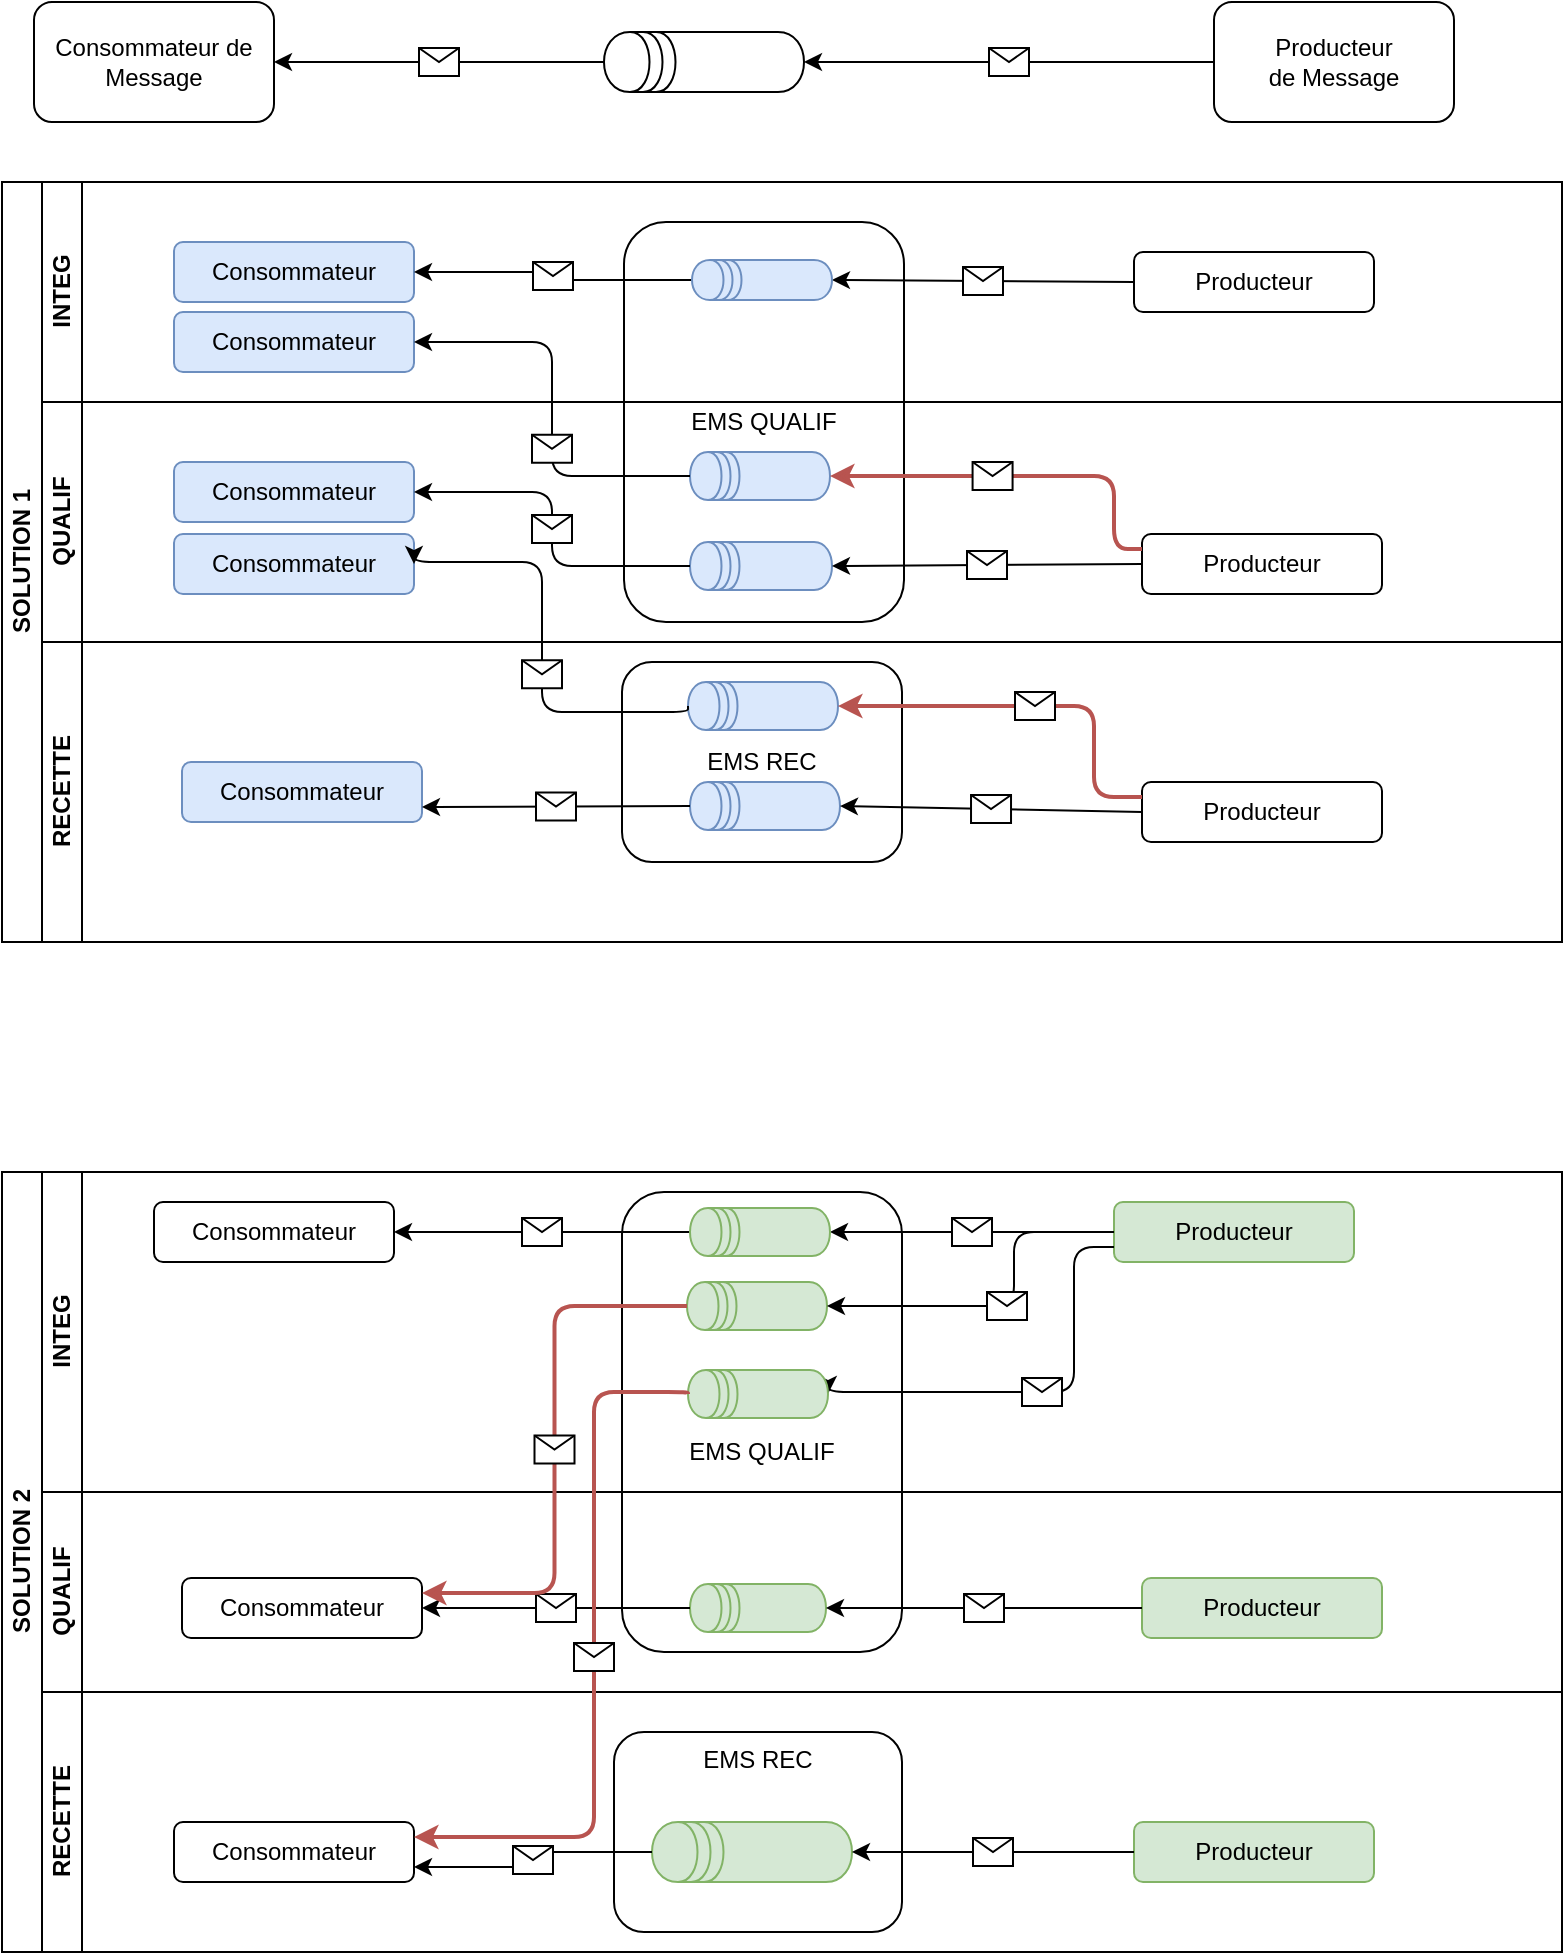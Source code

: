 <mxfile version="14.2.7" type="github">
  <diagram id="DB7DYyGe6dCBV-LKf9_g" name="Page-1">
    <mxGraphModel dx="1117" dy="537" grid="1" gridSize="10" guides="1" tooltips="1" connect="1" arrows="1" fold="1" page="1" pageScale="1" pageWidth="827" pageHeight="1169" math="0" shadow="0">
      <root>
        <mxCell id="0" />
        <mxCell id="1" parent="0" />
        <mxCell id="XuUBlldkIkATHeK3EOdW-46" value="EMS QUALIF" style="rounded=1;whiteSpace=wrap;html=1;" vertex="1" parent="1">
          <mxGeometry x="335" y="130" width="140" height="200" as="geometry" />
        </mxCell>
        <mxCell id="Vw3KiEQnQfza69MFVmrH-1" value="Consommateur de Message" style="rounded=1;whiteSpace=wrap;html=1;" parent="1" vertex="1">
          <mxGeometry x="40" y="20" width="120" height="60" as="geometry" />
        </mxCell>
        <mxCell id="Vw3KiEQnQfza69MFVmrH-3" value="&lt;div&gt;Producteur&lt;/div&gt;&lt;div&gt;de Message&lt;br&gt;&lt;/div&gt;" style="rounded=1;whiteSpace=wrap;html=1;" parent="1" vertex="1">
          <mxGeometry x="630" y="20" width="120" height="60" as="geometry" />
        </mxCell>
        <mxCell id="Vw3KiEQnQfza69MFVmrH-16" value="" style="shape=datastore;whiteSpace=wrap;html=1;rotation=-90;" parent="1" vertex="1">
          <mxGeometry x="360" width="30" height="100" as="geometry" />
        </mxCell>
        <mxCell id="yvAMT9Jdo3WJvmyWWWsH-12" value="SOLUTION 1" style="swimlane;html=1;childLayout=stackLayout;resizeParent=1;resizeParentMax=0;horizontal=0;startSize=20;horizontalStack=0;" parent="1" vertex="1">
          <mxGeometry x="24" y="110" width="780" height="380" as="geometry" />
        </mxCell>
        <mxCell id="yvAMT9Jdo3WJvmyWWWsH-13" value="INTEG" style="swimlane;html=1;startSize=20;horizontal=0;" parent="yvAMT9Jdo3WJvmyWWWsH-12" vertex="1">
          <mxGeometry x="20" width="760" height="110" as="geometry" />
        </mxCell>
        <mxCell id="fmMvQ1CZ4i4TI4SBkcEm-39" value="Consommateur" style="rounded=1;whiteSpace=wrap;html=1;fillColor=#dae8fc;strokeColor=#6c8ebf;" parent="yvAMT9Jdo3WJvmyWWWsH-13" vertex="1">
          <mxGeometry x="66" y="30" width="120" height="30" as="geometry" />
        </mxCell>
        <mxCell id="fmMvQ1CZ4i4TI4SBkcEm-40" value="Producteur" style="rounded=1;whiteSpace=wrap;html=1;" parent="yvAMT9Jdo3WJvmyWWWsH-13" vertex="1">
          <mxGeometry x="546" y="35" width="120" height="30" as="geometry" />
        </mxCell>
        <mxCell id="fmMvQ1CZ4i4TI4SBkcEm-42" value="" style="endArrow=classic;html=1;strokeColor=#000000;entryX=1;entryY=0.5;entryDx=0;entryDy=0;exitX=0.5;exitY=0;exitDx=0;exitDy=0;edgeStyle=orthogonalEdgeStyle;" parent="yvAMT9Jdo3WJvmyWWWsH-13" source="fmMvQ1CZ4i4TI4SBkcEm-41" target="fmMvQ1CZ4i4TI4SBkcEm-39" edge="1">
          <mxGeometry relative="1" as="geometry">
            <mxPoint x="385" y="122" as="sourcePoint" />
            <mxPoint x="285" y="122" as="targetPoint" />
          </mxGeometry>
        </mxCell>
        <mxCell id="fmMvQ1CZ4i4TI4SBkcEm-43" value="" style="shape=message;html=1;outlineConnect=0;" parent="fmMvQ1CZ4i4TI4SBkcEm-42" vertex="1">
          <mxGeometry width="20" height="14" relative="1" as="geometry">
            <mxPoint x="-10" y="-7" as="offset" />
          </mxGeometry>
        </mxCell>
        <mxCell id="fmMvQ1CZ4i4TI4SBkcEm-44" value="" style="endArrow=classic;html=1;strokeColor=#000000;entryX=0.5;entryY=1;entryDx=0;entryDy=0;exitX=0;exitY=0.5;exitDx=0;exitDy=0;" parent="yvAMT9Jdo3WJvmyWWWsH-13" source="fmMvQ1CZ4i4TI4SBkcEm-40" target="fmMvQ1CZ4i4TI4SBkcEm-41" edge="1">
          <mxGeometry relative="1" as="geometry">
            <mxPoint x="590" y="92" as="sourcePoint" />
            <mxPoint x="425" y="92" as="targetPoint" />
          </mxGeometry>
        </mxCell>
        <mxCell id="fmMvQ1CZ4i4TI4SBkcEm-45" value="" style="shape=message;html=1;outlineConnect=0;" parent="fmMvQ1CZ4i4TI4SBkcEm-44" vertex="1">
          <mxGeometry width="20" height="14" relative="1" as="geometry">
            <mxPoint x="-10" y="-7" as="offset" />
          </mxGeometry>
        </mxCell>
        <mxCell id="fmMvQ1CZ4i4TI4SBkcEm-41" value="" style="shape=datastore;whiteSpace=wrap;html=1;rotation=-90;fillColor=#dae8fc;strokeColor=#6c8ebf;" parent="yvAMT9Jdo3WJvmyWWWsH-13" vertex="1">
          <mxGeometry x="350" y="14" width="20" height="70" as="geometry" />
        </mxCell>
        <mxCell id="XuUBlldkIkATHeK3EOdW-52" value="Consommateur" style="rounded=1;whiteSpace=wrap;html=1;fillColor=#dae8fc;strokeColor=#6c8ebf;" vertex="1" parent="yvAMT9Jdo3WJvmyWWWsH-13">
          <mxGeometry x="66" y="65" width="120" height="30" as="geometry" />
        </mxCell>
        <mxCell id="yvAMT9Jdo3WJvmyWWWsH-14" value="QUALIF" style="swimlane;html=1;startSize=20;horizontal=0;" parent="yvAMT9Jdo3WJvmyWWWsH-12" vertex="1">
          <mxGeometry x="20" y="110" width="760" height="120" as="geometry" />
        </mxCell>
        <mxCell id="fmMvQ1CZ4i4TI4SBkcEm-46" value="Consommateur" style="rounded=1;whiteSpace=wrap;html=1;fillColor=#dae8fc;strokeColor=#6c8ebf;" parent="yvAMT9Jdo3WJvmyWWWsH-14" vertex="1">
          <mxGeometry x="66" y="30" width="120" height="30" as="geometry" />
        </mxCell>
        <mxCell id="fmMvQ1CZ4i4TI4SBkcEm-47" value="Producteur" style="rounded=1;whiteSpace=wrap;html=1;" parent="yvAMT9Jdo3WJvmyWWWsH-14" vertex="1">
          <mxGeometry x="550" y="66" width="120" height="30" as="geometry" />
        </mxCell>
        <mxCell id="fmMvQ1CZ4i4TI4SBkcEm-48" value="" style="shape=datastore;whiteSpace=wrap;html=1;rotation=-90;fillColor=#dae8fc;strokeColor=#6c8ebf;" parent="yvAMT9Jdo3WJvmyWWWsH-14" vertex="1">
          <mxGeometry x="347.5" y="46.5" width="24" height="71" as="geometry" />
        </mxCell>
        <mxCell id="fmMvQ1CZ4i4TI4SBkcEm-49" value="" style="endArrow=classic;html=1;strokeColor=#000000;exitX=0.5;exitY=0;exitDx=0;exitDy=0;entryX=1;entryY=0.5;entryDx=0;entryDy=0;edgeStyle=orthogonalEdgeStyle;" parent="yvAMT9Jdo3WJvmyWWWsH-14" source="fmMvQ1CZ4i4TI4SBkcEm-48" edge="1" target="fmMvQ1CZ4i4TI4SBkcEm-46">
          <mxGeometry relative="1" as="geometry">
            <mxPoint x="345" y="-518" as="sourcePoint" />
            <mxPoint x="186" y="81" as="targetPoint" />
          </mxGeometry>
        </mxCell>
        <mxCell id="fmMvQ1CZ4i4TI4SBkcEm-50" value="" style="shape=message;html=1;outlineConnect=0;" parent="fmMvQ1CZ4i4TI4SBkcEm-49" vertex="1">
          <mxGeometry width="20" height="14" relative="1" as="geometry">
            <mxPoint x="-10" y="-7" as="offset" />
          </mxGeometry>
        </mxCell>
        <mxCell id="fmMvQ1CZ4i4TI4SBkcEm-51" value="" style="endArrow=classic;html=1;strokeColor=#000000;entryX=0.5;entryY=1;entryDx=0;entryDy=0;exitX=0;exitY=0.5;exitDx=0;exitDy=0;" parent="yvAMT9Jdo3WJvmyWWWsH-14" source="fmMvQ1CZ4i4TI4SBkcEm-47" target="fmMvQ1CZ4i4TI4SBkcEm-48" edge="1">
          <mxGeometry relative="1" as="geometry">
            <mxPoint x="550" y="-557" as="sourcePoint" />
            <mxPoint x="385" y="-557" as="targetPoint" />
          </mxGeometry>
        </mxCell>
        <mxCell id="fmMvQ1CZ4i4TI4SBkcEm-52" value="" style="shape=message;html=1;outlineConnect=0;" parent="fmMvQ1CZ4i4TI4SBkcEm-51" vertex="1">
          <mxGeometry width="20" height="14" relative="1" as="geometry">
            <mxPoint x="-10" y="-7" as="offset" />
          </mxGeometry>
        </mxCell>
        <mxCell id="fmMvQ1CZ4i4TI4SBkcEm-62" value="" style="shape=datastore;whiteSpace=wrap;html=1;rotation=-90;fillColor=#dae8fc;strokeColor=#6c8ebf;" parent="yvAMT9Jdo3WJvmyWWWsH-14" vertex="1">
          <mxGeometry x="347" y="2" width="24" height="70" as="geometry" />
        </mxCell>
        <mxCell id="fmMvQ1CZ4i4TI4SBkcEm-60" value="" style="endArrow=classic;html=1;strokeColor=#b85450;entryX=0.5;entryY=1;entryDx=0;entryDy=0;exitX=0;exitY=0.25;exitDx=0;exitDy=0;edgeStyle=orthogonalEdgeStyle;fillColor=#f8cecc;strokeWidth=2;" parent="yvAMT9Jdo3WJvmyWWWsH-14" source="fmMvQ1CZ4i4TI4SBkcEm-47" target="fmMvQ1CZ4i4TI4SBkcEm-62" edge="1">
          <mxGeometry relative="1" as="geometry">
            <mxPoint x="546" y="-40" as="sourcePoint" />
            <mxPoint x="405" y="-40" as="targetPoint" />
            <Array as="points">
              <mxPoint x="536" y="73" />
              <mxPoint x="536" y="37" />
            </Array>
          </mxGeometry>
        </mxCell>
        <mxCell id="fmMvQ1CZ4i4TI4SBkcEm-61" value="" style="shape=message;html=1;outlineConnect=0;" parent="fmMvQ1CZ4i4TI4SBkcEm-60" vertex="1">
          <mxGeometry width="20" height="14" relative="1" as="geometry">
            <mxPoint x="-24.71" y="-7" as="offset" />
          </mxGeometry>
        </mxCell>
        <mxCell id="XuUBlldkIkATHeK3EOdW-56" value="Consommateur" style="rounded=1;whiteSpace=wrap;html=1;fillColor=#dae8fc;strokeColor=#6c8ebf;" vertex="1" parent="yvAMT9Jdo3WJvmyWWWsH-14">
          <mxGeometry x="66" y="66" width="120" height="30" as="geometry" />
        </mxCell>
        <mxCell id="yvAMT9Jdo3WJvmyWWWsH-15" value="RECETTE" style="swimlane;html=1;startSize=20;horizontal=0;" parent="yvAMT9Jdo3WJvmyWWWsH-12" vertex="1">
          <mxGeometry x="20" y="230" width="760" height="150" as="geometry" />
        </mxCell>
        <mxCell id="XuUBlldkIkATHeK3EOdW-1" value="EMS REC" style="rounded=1;whiteSpace=wrap;html=1;" vertex="1" parent="yvAMT9Jdo3WJvmyWWWsH-15">
          <mxGeometry x="290" y="10" width="140" height="100" as="geometry" />
        </mxCell>
        <mxCell id="fmMvQ1CZ4i4TI4SBkcEm-53" value="Consommateur" style="rounded=1;whiteSpace=wrap;html=1;fillColor=#dae8fc;strokeColor=#6c8ebf;" parent="yvAMT9Jdo3WJvmyWWWsH-15" vertex="1">
          <mxGeometry x="70" y="60" width="120" height="30" as="geometry" />
        </mxCell>
        <mxCell id="fmMvQ1CZ4i4TI4SBkcEm-54" value="Producteur" style="rounded=1;whiteSpace=wrap;html=1;" parent="yvAMT9Jdo3WJvmyWWWsH-15" vertex="1">
          <mxGeometry x="550" y="70" width="120" height="30" as="geometry" />
        </mxCell>
        <mxCell id="fmMvQ1CZ4i4TI4SBkcEm-55" value="" style="shape=datastore;whiteSpace=wrap;html=1;rotation=-90;fillColor=#dae8fc;strokeColor=#6c8ebf;" parent="yvAMT9Jdo3WJvmyWWWsH-15" vertex="1">
          <mxGeometry x="349.5" y="44.5" width="24" height="75" as="geometry" />
        </mxCell>
        <mxCell id="fmMvQ1CZ4i4TI4SBkcEm-56" value="" style="endArrow=classic;html=1;strokeColor=#000000;entryX=1;entryY=0.75;entryDx=0;entryDy=0;exitX=0.5;exitY=0;exitDx=0;exitDy=0;" parent="yvAMT9Jdo3WJvmyWWWsH-15" source="fmMvQ1CZ4i4TI4SBkcEm-55" target="fmMvQ1CZ4i4TI4SBkcEm-53" edge="1">
          <mxGeometry relative="1" as="geometry">
            <mxPoint x="345" y="-523" as="sourcePoint" />
            <mxPoint x="245" y="-523" as="targetPoint" />
          </mxGeometry>
        </mxCell>
        <mxCell id="fmMvQ1CZ4i4TI4SBkcEm-57" value="" style="shape=message;html=1;outlineConnect=0;" parent="fmMvQ1CZ4i4TI4SBkcEm-56" vertex="1">
          <mxGeometry width="20" height="14" relative="1" as="geometry">
            <mxPoint x="-10" y="-7" as="offset" />
          </mxGeometry>
        </mxCell>
        <mxCell id="fmMvQ1CZ4i4TI4SBkcEm-58" value="" style="endArrow=classic;html=1;strokeColor=#000000;entryX=0.5;entryY=1;entryDx=0;entryDy=0;exitX=0;exitY=0.5;exitDx=0;exitDy=0;" parent="yvAMT9Jdo3WJvmyWWWsH-15" source="fmMvQ1CZ4i4TI4SBkcEm-54" target="fmMvQ1CZ4i4TI4SBkcEm-55" edge="1">
          <mxGeometry relative="1" as="geometry">
            <mxPoint x="550" y="-553" as="sourcePoint" />
            <mxPoint x="385" y="-553" as="targetPoint" />
          </mxGeometry>
        </mxCell>
        <mxCell id="fmMvQ1CZ4i4TI4SBkcEm-59" value="" style="shape=message;html=1;outlineConnect=0;" parent="fmMvQ1CZ4i4TI4SBkcEm-58" vertex="1">
          <mxGeometry width="20" height="14" relative="1" as="geometry">
            <mxPoint x="-10" y="-7" as="offset" />
          </mxGeometry>
        </mxCell>
        <mxCell id="fmMvQ1CZ4i4TI4SBkcEm-65" value="" style="shape=datastore;whiteSpace=wrap;html=1;rotation=-90;fillColor=#dae8fc;strokeColor=#6c8ebf;" parent="yvAMT9Jdo3WJvmyWWWsH-15" vertex="1">
          <mxGeometry x="348.5" y="-5.5" width="24" height="75" as="geometry" />
        </mxCell>
        <mxCell id="XuUBlldkIkATHeK3EOdW-47" value="&lt;div&gt;&lt;br&gt;&lt;/div&gt;&lt;div&gt;&lt;br&gt;&lt;/div&gt;&lt;div&gt;EMS QUALIF&lt;/div&gt;" style="rounded=1;whiteSpace=wrap;html=1;verticalAlign=middle;" vertex="1" parent="yvAMT9Jdo3WJvmyWWWsH-15">
          <mxGeometry x="290" y="275" width="140" height="230" as="geometry" />
        </mxCell>
        <mxCell id="oGJNYj7Nt6y7PcLKT3CM-18" value="" style="shape=datastore;whiteSpace=wrap;html=1;rotation=-90;fillColor=#d5e8d4;strokeColor=#82b366;" parent="yvAMT9Jdo3WJvmyWWWsH-15" vertex="1">
          <mxGeometry x="345.5" y="297" width="24" height="70" as="geometry" />
        </mxCell>
        <mxCell id="oGJNYj7Nt6y7PcLKT3CM-13" value="" style="shape=datastore;whiteSpace=wrap;html=1;rotation=-90;fillColor=#d5e8d4;strokeColor=#82b366;" parent="yvAMT9Jdo3WJvmyWWWsH-15" vertex="1">
          <mxGeometry x="346" y="449" width="24" height="68" as="geometry" />
        </mxCell>
        <mxCell id="fmMvQ1CZ4i4TI4SBkcEm-70" value="" style="endArrow=classic;html=1;strokeColor=#b85450;entryX=0.5;entryY=1;entryDx=0;entryDy=0;edgeStyle=orthogonalEdgeStyle;fillColor=#f8cecc;strokeWidth=2;exitX=0;exitY=0.25;exitDx=0;exitDy=0;" parent="yvAMT9Jdo3WJvmyWWWsH-15" target="fmMvQ1CZ4i4TI4SBkcEm-65" edge="1" source="fmMvQ1CZ4i4TI4SBkcEm-54">
          <mxGeometry relative="1" as="geometry">
            <mxPoint x="546" y="-180" as="sourcePoint" />
            <mxPoint x="409" y="-50" as="targetPoint" />
            <Array as="points">
              <mxPoint x="526" y="78" />
              <mxPoint x="526" y="32" />
            </Array>
          </mxGeometry>
        </mxCell>
        <mxCell id="fmMvQ1CZ4i4TI4SBkcEm-71" value="" style="shape=message;html=1;outlineConnect=0;" parent="fmMvQ1CZ4i4TI4SBkcEm-70" vertex="1">
          <mxGeometry width="20" height="14" relative="1" as="geometry">
            <mxPoint x="-10" y="-7" as="offset" />
          </mxGeometry>
        </mxCell>
        <mxCell id="fmMvQ1CZ4i4TI4SBkcEm-63" value="" style="endArrow=classic;html=1;strokeColor=#000000;exitX=0.5;exitY=0;exitDx=0;exitDy=0;entryX=1;entryY=0.5;entryDx=0;entryDy=0;edgeStyle=orthogonalEdgeStyle;" parent="yvAMT9Jdo3WJvmyWWWsH-12" source="fmMvQ1CZ4i4TI4SBkcEm-62" target="XuUBlldkIkATHeK3EOdW-52" edge="1">
          <mxGeometry relative="1" as="geometry">
            <mxPoint x="329" y="200" as="sourcePoint" />
            <mxPoint x="210" y="200" as="targetPoint" />
          </mxGeometry>
        </mxCell>
        <mxCell id="fmMvQ1CZ4i4TI4SBkcEm-64" value="" style="shape=message;html=1;outlineConnect=0;" parent="fmMvQ1CZ4i4TI4SBkcEm-63" vertex="1">
          <mxGeometry width="20" height="14" relative="1" as="geometry">
            <mxPoint x="-10" y="12.86" as="offset" />
          </mxGeometry>
        </mxCell>
        <mxCell id="fmMvQ1CZ4i4TI4SBkcEm-66" value="" style="endArrow=classic;html=1;strokeColor=#000000;exitX=0.5;exitY=0;exitDx=0;exitDy=0;entryX=1;entryY=0.5;entryDx=0;entryDy=0;edgeStyle=orthogonalEdgeStyle;" parent="yvAMT9Jdo3WJvmyWWWsH-12" source="fmMvQ1CZ4i4TI4SBkcEm-65" target="XuUBlldkIkATHeK3EOdW-56" edge="1">
          <mxGeometry relative="1" as="geometry">
            <mxPoint x="333" y="115" as="sourcePoint" />
            <mxPoint x="214" y="157.5" as="targetPoint" />
            <Array as="points">
              <mxPoint x="343" y="265" />
              <mxPoint x="270" y="265" />
              <mxPoint x="270" y="190" />
              <mxPoint x="206" y="190" />
            </Array>
          </mxGeometry>
        </mxCell>
        <mxCell id="fmMvQ1CZ4i4TI4SBkcEm-67" value="" style="shape=message;html=1;outlineConnect=0;" parent="fmMvQ1CZ4i4TI4SBkcEm-66" vertex="1">
          <mxGeometry width="20" height="14" relative="1" as="geometry">
            <mxPoint x="-10" y="6.14" as="offset" />
          </mxGeometry>
        </mxCell>
        <mxCell id="yvAMT9Jdo3WJvmyWWWsH-21" value="" style="endArrow=classic;html=1;strokeColor=#000000;entryX=1;entryY=0.5;entryDx=0;entryDy=0;exitX=0.5;exitY=0;exitDx=0;exitDy=0;" parent="1" source="Vw3KiEQnQfza69MFVmrH-16" target="Vw3KiEQnQfza69MFVmrH-1" edge="1">
          <mxGeometry relative="1" as="geometry">
            <mxPoint x="400" y="122" as="sourcePoint" />
            <mxPoint x="300" y="122" as="targetPoint" />
          </mxGeometry>
        </mxCell>
        <mxCell id="yvAMT9Jdo3WJvmyWWWsH-22" value="" style="shape=message;html=1;outlineConnect=0;" parent="yvAMT9Jdo3WJvmyWWWsH-21" vertex="1">
          <mxGeometry width="20" height="14" relative="1" as="geometry">
            <mxPoint x="-10" y="-7" as="offset" />
          </mxGeometry>
        </mxCell>
        <mxCell id="yvAMT9Jdo3WJvmyWWWsH-23" value="" style="endArrow=classic;html=1;strokeColor=#000000;entryX=0.5;entryY=1;entryDx=0;entryDy=0;exitX=0;exitY=0.5;exitDx=0;exitDy=0;" parent="1" source="Vw3KiEQnQfza69MFVmrH-3" target="Vw3KiEQnQfza69MFVmrH-16" edge="1">
          <mxGeometry relative="1" as="geometry">
            <mxPoint x="605" y="92" as="sourcePoint" />
            <mxPoint x="440" y="92" as="targetPoint" />
          </mxGeometry>
        </mxCell>
        <mxCell id="yvAMT9Jdo3WJvmyWWWsH-24" value="" style="shape=message;html=1;outlineConnect=0;" parent="yvAMT9Jdo3WJvmyWWWsH-23" vertex="1">
          <mxGeometry width="20" height="14" relative="1" as="geometry">
            <mxPoint x="-10" y="-7" as="offset" />
          </mxGeometry>
        </mxCell>
        <mxCell id="oGJNYj7Nt6y7PcLKT3CM-1" value="SOLUTION 2" style="swimlane;html=1;childLayout=stackLayout;resizeParent=1;resizeParentMax=0;horizontal=0;startSize=20;horizontalStack=0;" parent="1" vertex="1">
          <mxGeometry x="24" y="605" width="780" height="390" as="geometry" />
        </mxCell>
        <mxCell id="oGJNYj7Nt6y7PcLKT3CM-2" value="INTEG" style="swimlane;html=1;startSize=20;horizontal=0;" parent="oGJNYj7Nt6y7PcLKT3CM-1" vertex="1">
          <mxGeometry x="20" width="760" height="160" as="geometry" />
        </mxCell>
        <mxCell id="oGJNYj7Nt6y7PcLKT3CM-3" value="Consommateur" style="rounded=1;whiteSpace=wrap;html=1;" parent="oGJNYj7Nt6y7PcLKT3CM-2" vertex="1">
          <mxGeometry x="56" y="15" width="120" height="30" as="geometry" />
        </mxCell>
        <mxCell id="oGJNYj7Nt6y7PcLKT3CM-4" value="Producteur" style="rounded=1;whiteSpace=wrap;html=1;fillColor=#d5e8d4;strokeColor=#82b366;" parent="oGJNYj7Nt6y7PcLKT3CM-2" vertex="1">
          <mxGeometry x="536" y="15" width="120" height="30" as="geometry" />
        </mxCell>
        <mxCell id="oGJNYj7Nt6y7PcLKT3CM-6" value="" style="endArrow=classic;html=1;strokeColor=#000000;entryX=1;entryY=0.5;entryDx=0;entryDy=0;exitX=0.5;exitY=0;exitDx=0;exitDy=0;" parent="oGJNYj7Nt6y7PcLKT3CM-2" source="oGJNYj7Nt6y7PcLKT3CM-5" target="oGJNYj7Nt6y7PcLKT3CM-3" edge="1">
          <mxGeometry relative="1" as="geometry">
            <mxPoint x="375" y="102" as="sourcePoint" />
            <mxPoint x="275" y="102" as="targetPoint" />
          </mxGeometry>
        </mxCell>
        <mxCell id="oGJNYj7Nt6y7PcLKT3CM-7" value="" style="shape=message;html=1;outlineConnect=0;" parent="oGJNYj7Nt6y7PcLKT3CM-6" vertex="1">
          <mxGeometry width="20" height="14" relative="1" as="geometry">
            <mxPoint x="-10" y="-7" as="offset" />
          </mxGeometry>
        </mxCell>
        <mxCell id="oGJNYj7Nt6y7PcLKT3CM-8" value="" style="endArrow=classic;html=1;strokeColor=#000000;entryX=0.5;entryY=1;entryDx=0;entryDy=0;exitX=0;exitY=0.5;exitDx=0;exitDy=0;" parent="oGJNYj7Nt6y7PcLKT3CM-2" source="oGJNYj7Nt6y7PcLKT3CM-4" target="oGJNYj7Nt6y7PcLKT3CM-5" edge="1">
          <mxGeometry relative="1" as="geometry">
            <mxPoint x="580" y="72" as="sourcePoint" />
            <mxPoint x="415" y="72" as="targetPoint" />
          </mxGeometry>
        </mxCell>
        <mxCell id="oGJNYj7Nt6y7PcLKT3CM-9" value="" style="shape=message;html=1;outlineConnect=0;" parent="oGJNYj7Nt6y7PcLKT3CM-8" vertex="1">
          <mxGeometry width="20" height="14" relative="1" as="geometry">
            <mxPoint x="-10" y="-7" as="offset" />
          </mxGeometry>
        </mxCell>
        <mxCell id="oGJNYj7Nt6y7PcLKT3CM-34" value="" style="endArrow=classic;html=1;entryX=0.5;entryY=1;entryDx=0;entryDy=0;exitX=0;exitY=0.75;exitDx=0;exitDy=0;edgeStyle=orthogonalEdgeStyle;fillColor=#f8cecc;strokeWidth=1;" parent="oGJNYj7Nt6y7PcLKT3CM-2" source="oGJNYj7Nt6y7PcLKT3CM-4" target="oGJNYj7Nt6y7PcLKT3CM-29" edge="1">
          <mxGeometry relative="1" as="geometry">
            <mxPoint x="546" y="70" as="sourcePoint" />
            <mxPoint x="409" y="180" as="targetPoint" />
            <Array as="points">
              <mxPoint x="516" y="38" />
              <mxPoint x="516" y="110" />
            </Array>
          </mxGeometry>
        </mxCell>
        <mxCell id="oGJNYj7Nt6y7PcLKT3CM-35" value="" style="shape=message;html=1;outlineConnect=0;" parent="oGJNYj7Nt6y7PcLKT3CM-34" vertex="1">
          <mxGeometry width="20" height="14" relative="1" as="geometry">
            <mxPoint x="-10" y="-7" as="offset" />
          </mxGeometry>
        </mxCell>
        <mxCell id="oGJNYj7Nt6y7PcLKT3CM-5" value="" style="shape=datastore;whiteSpace=wrap;html=1;rotation=-90;fillColor=#d5e8d4;strokeColor=#82b366;" parent="oGJNYj7Nt6y7PcLKT3CM-2" vertex="1">
          <mxGeometry x="347" y="-5" width="24" height="70" as="geometry" />
        </mxCell>
        <mxCell id="oGJNYj7Nt6y7PcLKT3CM-29" value="" style="shape=datastore;whiteSpace=wrap;html=1;rotation=-90;fillColor=#d5e8d4;strokeColor=#82b366;" parent="oGJNYj7Nt6y7PcLKT3CM-2" vertex="1">
          <mxGeometry x="346" y="76" width="24" height="70" as="geometry" />
        </mxCell>
        <mxCell id="oGJNYj7Nt6y7PcLKT3CM-10" value="QUALIF" style="swimlane;html=1;startSize=20;horizontal=0;" parent="oGJNYj7Nt6y7PcLKT3CM-1" vertex="1">
          <mxGeometry x="20" y="160" width="760" height="100" as="geometry" />
        </mxCell>
        <mxCell id="oGJNYj7Nt6y7PcLKT3CM-11" value="Consommateur" style="rounded=1;whiteSpace=wrap;html=1;" parent="oGJNYj7Nt6y7PcLKT3CM-10" vertex="1">
          <mxGeometry x="70" y="43" width="120" height="30" as="geometry" />
        </mxCell>
        <mxCell id="oGJNYj7Nt6y7PcLKT3CM-12" value="Producteur" style="rounded=1;whiteSpace=wrap;html=1;fillColor=#d5e8d4;strokeColor=#82b366;" parent="oGJNYj7Nt6y7PcLKT3CM-10" vertex="1">
          <mxGeometry x="550" y="43" width="120" height="30" as="geometry" />
        </mxCell>
        <mxCell id="oGJNYj7Nt6y7PcLKT3CM-14" value="" style="endArrow=classic;html=1;strokeColor=#000000;exitX=0.5;exitY=0;exitDx=0;exitDy=0;" parent="oGJNYj7Nt6y7PcLKT3CM-10" source="oGJNYj7Nt6y7PcLKT3CM-13" edge="1">
          <mxGeometry relative="1" as="geometry">
            <mxPoint x="345" y="-550" as="sourcePoint" />
            <mxPoint x="190" y="58" as="targetPoint" />
          </mxGeometry>
        </mxCell>
        <mxCell id="oGJNYj7Nt6y7PcLKT3CM-15" value="" style="shape=message;html=1;outlineConnect=0;" parent="oGJNYj7Nt6y7PcLKT3CM-14" vertex="1">
          <mxGeometry width="20" height="14" relative="1" as="geometry">
            <mxPoint x="-10" y="-7" as="offset" />
          </mxGeometry>
        </mxCell>
        <mxCell id="oGJNYj7Nt6y7PcLKT3CM-21" value="RECETTE" style="swimlane;html=1;startSize=20;horizontal=0;" parent="oGJNYj7Nt6y7PcLKT3CM-1" vertex="1">
          <mxGeometry x="20" y="260" width="760" height="130" as="geometry" />
        </mxCell>
        <mxCell id="XuUBlldkIkATHeK3EOdW-39" value="EMS REC" style="rounded=1;whiteSpace=wrap;html=1;verticalAlign=top;" vertex="1" parent="oGJNYj7Nt6y7PcLKT3CM-21">
          <mxGeometry x="286" y="20" width="144" height="100" as="geometry" />
        </mxCell>
        <mxCell id="oGJNYj7Nt6y7PcLKT3CM-22" value="Consommateur" style="rounded=1;whiteSpace=wrap;html=1;" parent="oGJNYj7Nt6y7PcLKT3CM-21" vertex="1">
          <mxGeometry x="66" y="65" width="120" height="30" as="geometry" />
        </mxCell>
        <mxCell id="oGJNYj7Nt6y7PcLKT3CM-23" value="Producteur" style="rounded=1;whiteSpace=wrap;html=1;fillColor=#d5e8d4;strokeColor=#82b366;" parent="oGJNYj7Nt6y7PcLKT3CM-21" vertex="1">
          <mxGeometry x="546" y="65" width="120" height="30" as="geometry" />
        </mxCell>
        <mxCell id="oGJNYj7Nt6y7PcLKT3CM-24" value="" style="shape=datastore;whiteSpace=wrap;html=1;rotation=-90;fillColor=#d5e8d4;strokeColor=#82b366;" parent="oGJNYj7Nt6y7PcLKT3CM-21" vertex="1">
          <mxGeometry x="340" y="30" width="30" height="100" as="geometry" />
        </mxCell>
        <mxCell id="oGJNYj7Nt6y7PcLKT3CM-25" value="" style="endArrow=classic;html=1;strokeColor=#000000;entryX=1;entryY=0.75;entryDx=0;entryDy=0;exitX=0.5;exitY=0;exitDx=0;exitDy=0;edgeStyle=orthogonalEdgeStyle;" parent="oGJNYj7Nt6y7PcLKT3CM-21" source="oGJNYj7Nt6y7PcLKT3CM-24" target="oGJNYj7Nt6y7PcLKT3CM-22" edge="1">
          <mxGeometry relative="1" as="geometry">
            <mxPoint x="341" y="-528" as="sourcePoint" />
            <mxPoint x="241" y="-528" as="targetPoint" />
          </mxGeometry>
        </mxCell>
        <mxCell id="oGJNYj7Nt6y7PcLKT3CM-26" value="" style="shape=message;html=1;outlineConnect=0;" parent="oGJNYj7Nt6y7PcLKT3CM-25" vertex="1">
          <mxGeometry width="20" height="14" relative="1" as="geometry">
            <mxPoint x="-10" y="-7" as="offset" />
          </mxGeometry>
        </mxCell>
        <mxCell id="oGJNYj7Nt6y7PcLKT3CM-27" value="" style="endArrow=classic;html=1;strokeColor=#000000;entryX=0.5;entryY=1;entryDx=0;entryDy=0;exitX=0;exitY=0.5;exitDx=0;exitDy=0;" parent="oGJNYj7Nt6y7PcLKT3CM-21" source="oGJNYj7Nt6y7PcLKT3CM-23" target="oGJNYj7Nt6y7PcLKT3CM-24" edge="1">
          <mxGeometry relative="1" as="geometry">
            <mxPoint x="546" y="-558" as="sourcePoint" />
            <mxPoint x="381" y="-558" as="targetPoint" />
          </mxGeometry>
        </mxCell>
        <mxCell id="oGJNYj7Nt6y7PcLKT3CM-28" value="" style="shape=message;html=1;outlineConnect=0;" parent="oGJNYj7Nt6y7PcLKT3CM-27" vertex="1">
          <mxGeometry width="20" height="14" relative="1" as="geometry">
            <mxPoint x="-10" y="-7" as="offset" />
          </mxGeometry>
        </mxCell>
        <mxCell id="oGJNYj7Nt6y7PcLKT3CM-39" value="" style="endArrow=classic;html=1;strokeColor=#b85450;entryX=1;entryY=0.25;entryDx=0;entryDy=0;exitX=0.5;exitY=0;exitDx=0;exitDy=0;edgeStyle=orthogonalEdgeStyle;fillColor=#f8cecc;strokeWidth=2;" parent="oGJNYj7Nt6y7PcLKT3CM-1" source="oGJNYj7Nt6y7PcLKT3CM-29" target="oGJNYj7Nt6y7PcLKT3CM-22" edge="1">
          <mxGeometry relative="1" as="geometry">
            <mxPoint x="321" y="310" as="sourcePoint" />
            <mxPoint x="156" y="310" as="targetPoint" />
            <Array as="points">
              <mxPoint x="296" y="110" />
              <mxPoint x="296" y="333" />
            </Array>
          </mxGeometry>
        </mxCell>
        <mxCell id="oGJNYj7Nt6y7PcLKT3CM-40" value="" style="shape=message;html=1;outlineConnect=0;" parent="oGJNYj7Nt6y7PcLKT3CM-39" vertex="1">
          <mxGeometry width="20" height="14" relative="1" as="geometry">
            <mxPoint x="-10" y="-7" as="offset" />
          </mxGeometry>
        </mxCell>
        <mxCell id="oGJNYj7Nt6y7PcLKT3CM-32" value="" style="endArrow=classic;html=1;entryX=0.5;entryY=1;entryDx=0;entryDy=0;exitX=0;exitY=0.5;exitDx=0;exitDy=0;edgeStyle=orthogonalEdgeStyle;fillColor=#f8cecc;strokeWidth=1;" parent="1" target="oGJNYj7Nt6y7PcLKT3CM-18" edge="1">
          <mxGeometry relative="1" as="geometry">
            <mxPoint x="580" y="635" as="sourcePoint" />
            <mxPoint x="439" y="635" as="targetPoint" />
            <Array as="points">
              <mxPoint x="530" y="635" />
              <mxPoint x="530" y="672" />
            </Array>
          </mxGeometry>
        </mxCell>
        <mxCell id="oGJNYj7Nt6y7PcLKT3CM-33" value="" style="shape=message;html=1;outlineConnect=0;" parent="oGJNYj7Nt6y7PcLKT3CM-32" vertex="1">
          <mxGeometry width="20" height="14" relative="1" as="geometry">
            <mxPoint x="-10" y="-7" as="offset" />
          </mxGeometry>
        </mxCell>
        <mxCell id="oGJNYj7Nt6y7PcLKT3CM-19" value="" style="endArrow=classic;html=1;strokeColor=#b85450;exitX=0.5;exitY=0;exitDx=0;exitDy=0;entryX=1;entryY=0.25;entryDx=0;entryDy=0;edgeStyle=orthogonalEdgeStyle;fillColor=#f8cecc;strokeWidth=2;" parent="1" source="oGJNYj7Nt6y7PcLKT3CM-18" target="oGJNYj7Nt6y7PcLKT3CM-11" edge="1">
          <mxGeometry relative="1" as="geometry">
            <mxPoint x="353" y="835" as="sourcePoint" />
            <mxPoint x="234" y="835" as="targetPoint" />
          </mxGeometry>
        </mxCell>
        <mxCell id="oGJNYj7Nt6y7PcLKT3CM-20" value="" style="shape=message;html=1;outlineConnect=0;" parent="oGJNYj7Nt6y7PcLKT3CM-19" vertex="1">
          <mxGeometry width="20" height="14" relative="1" as="geometry">
            <mxPoint x="-10" y="-7" as="offset" />
          </mxGeometry>
        </mxCell>
        <mxCell id="oGJNYj7Nt6y7PcLKT3CM-16" value="" style="endArrow=classic;html=1;strokeColor=#000000;entryX=0.5;entryY=1;entryDx=0;entryDy=0;exitX=0;exitY=0.5;exitDx=0;exitDy=0;" parent="1" source="oGJNYj7Nt6y7PcLKT3CM-12" target="oGJNYj7Nt6y7PcLKT3CM-13" edge="1">
          <mxGeometry relative="1" as="geometry">
            <mxPoint x="594" y="185" as="sourcePoint" />
            <mxPoint x="429" y="185" as="targetPoint" />
          </mxGeometry>
        </mxCell>
        <mxCell id="oGJNYj7Nt6y7PcLKT3CM-17" value="" style="shape=message;html=1;outlineConnect=0;" parent="oGJNYj7Nt6y7PcLKT3CM-16" vertex="1">
          <mxGeometry width="20" height="14" relative="1" as="geometry">
            <mxPoint x="-10" y="-7" as="offset" />
          </mxGeometry>
        </mxCell>
      </root>
    </mxGraphModel>
  </diagram>
</mxfile>

